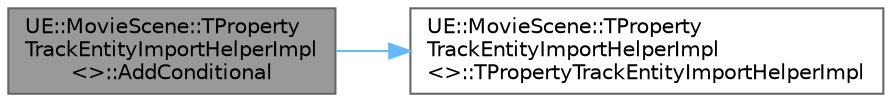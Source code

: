 digraph "UE::MovieScene::TPropertyTrackEntityImportHelperImpl&lt;&gt;::AddConditional"
{
 // INTERACTIVE_SVG=YES
 // LATEX_PDF_SIZE
  bgcolor="transparent";
  edge [fontname=Helvetica,fontsize=10,labelfontname=Helvetica,labelfontsize=10];
  node [fontname=Helvetica,fontsize=10,shape=box,height=0.2,width=0.4];
  rankdir="LR";
  Node1 [id="Node000001",label="UE::MovieScene::TProperty\lTrackEntityImportHelperImpl\l\<\>::AddConditional",height=0.2,width=0.4,color="gray40", fillcolor="grey60", style="filled", fontcolor="black",tooltip=" "];
  Node1 -> Node2 [id="edge1_Node000001_Node000002",color="steelblue1",style="solid",tooltip=" "];
  Node2 [id="Node000002",label="UE::MovieScene::TProperty\lTrackEntityImportHelperImpl\l\<\>::TPropertyTrackEntityImportHelperImpl",height=0.2,width=0.4,color="grey40", fillcolor="white", style="filled",URL="$d2/d97/structUE_1_1MovieScene_1_1TPropertyTrackEntityImportHelperImpl_3_4.html#a8f308063f17b6e247c69088b71f488d1",tooltip=" "];
}
